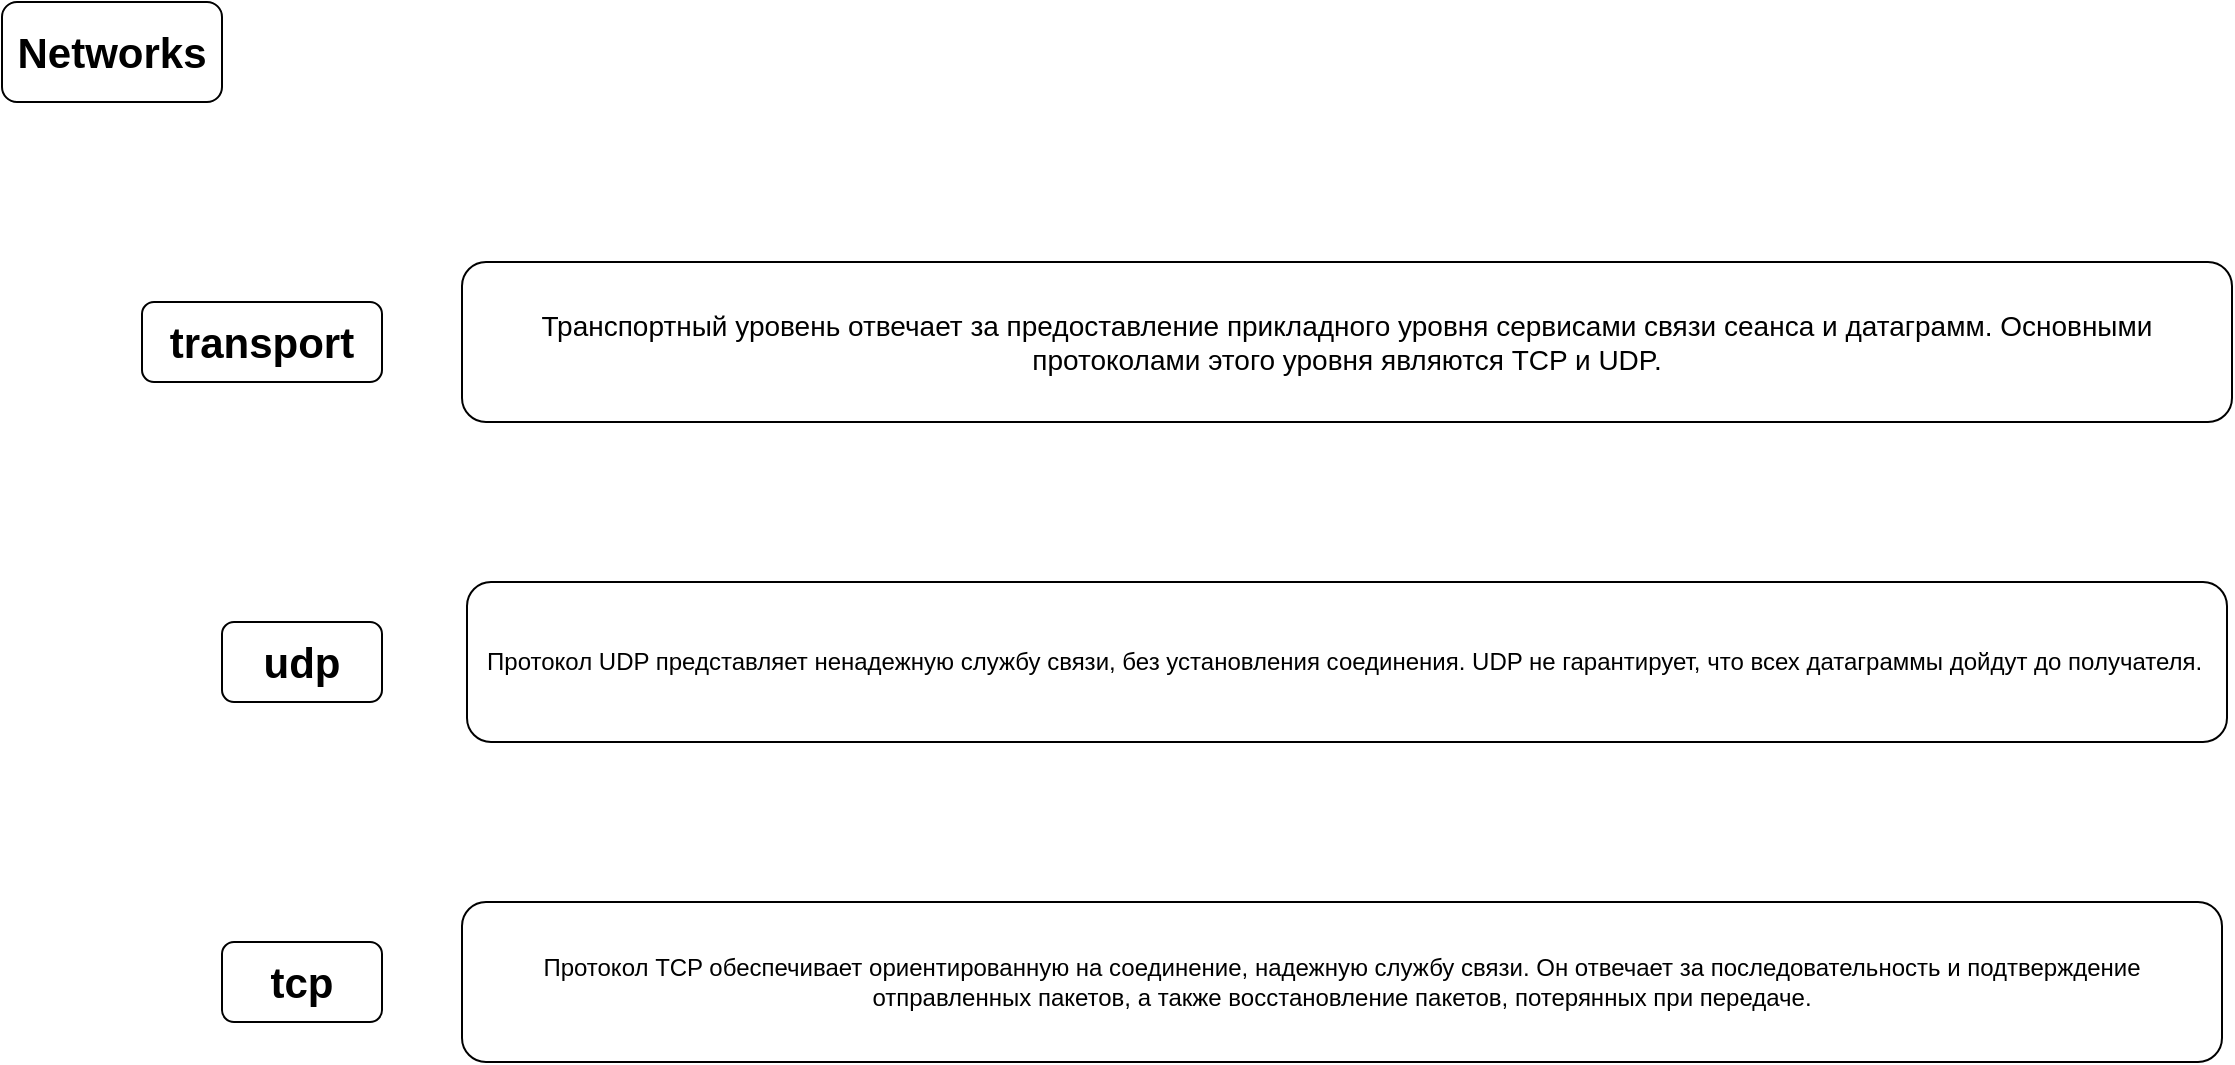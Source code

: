 <mxfile version="19.0.3" type="device"><diagram id="KxAaA6rlBIogsI1WbMCV" name="Страница 1"><mxGraphModel dx="1422" dy="878" grid="1" gridSize="10" guides="1" tooltips="1" connect="1" arrows="1" fold="1" page="1" pageScale="1" pageWidth="1169" pageHeight="827" math="0" shadow="0"><root><mxCell id="0"/><mxCell id="1" parent="0"/><mxCell id="KA2SfolVu_OJWjtw4mgf-1" value="&lt;b&gt;&lt;font style=&quot;font-size: 21px;&quot;&gt;Networks&lt;/font&gt;&lt;/b&gt;" style="rounded=1;whiteSpace=wrap;html=1;" vertex="1" parent="1"><mxGeometry x="10" y="10" width="110" height="50" as="geometry"/></mxCell><mxCell id="KA2SfolVu_OJWjtw4mgf-2" value="transport" style="rounded=1;whiteSpace=wrap;html=1;fontStyle=1;fontSize=21;" vertex="1" parent="1"><mxGeometry x="80" y="160" width="120" height="40" as="geometry"/></mxCell><mxCell id="KA2SfolVu_OJWjtw4mgf-3" value="Транспортный уровень отвечает за предоставление прикладного уровня сервисами связи сеанса и датаграмм. Основными протоколами этого уровня являются TCP и UDP." style="rounded=1;whiteSpace=wrap;html=1;fontSize=14;" vertex="1" parent="1"><mxGeometry x="240" y="140" width="885" height="80" as="geometry"/></mxCell><mxCell id="KA2SfolVu_OJWjtw4mgf-4" value="&lt;div style=&quot;font-size: 21px;&quot;&gt;tcp&lt;/div&gt;" style="rounded=1;whiteSpace=wrap;html=1;fontStyle=1;fontSize=21;" vertex="1" parent="1"><mxGeometry x="120" y="480" width="80" height="40" as="geometry"/></mxCell><mxCell id="KA2SfolVu_OJWjtw4mgf-5" value="&lt;span style=&quot;&quot;&gt;Протокол TCP обеспечивает ориентированную на соединение, надежную службу связи. Он отвечает за последовательность и подтверждение отправленных пакетов, а также восстановление пакетов, потерянных при передаче.&lt;/span&gt;" style="rounded=1;whiteSpace=wrap;html=1;" vertex="1" parent="1"><mxGeometry x="240" y="460" width="880" height="80" as="geometry"/></mxCell><mxCell id="KA2SfolVu_OJWjtw4mgf-6" value="&lt;span style=&quot;&quot;&gt;Протокол UDP представляет ненадежную службу связи, без установления соединения. UDP не гарантирует, что всех датаграммы дойдут до получателя.&amp;nbsp;&lt;/span&gt;" style="rounded=1;whiteSpace=wrap;html=1;" vertex="1" parent="1"><mxGeometry x="242.5" y="300" width="880" height="80" as="geometry"/></mxCell><mxCell id="KA2SfolVu_OJWjtw4mgf-7" value="&lt;span style=&quot;font-size: 21px;&quot;&gt;udp&lt;/span&gt;" style="rounded=1;whiteSpace=wrap;html=1;fontStyle=1;fontSize=21;" vertex="1" parent="1"><mxGeometry x="120" y="320" width="80" height="40" as="geometry"/></mxCell><mxCell id="KA2SfolVu_OJWjtw4mgf-8" style="edgeStyle=orthogonalEdgeStyle;rounded=0;orthogonalLoop=1;jettySize=auto;html=1;exitX=0.5;exitY=1;exitDx=0;exitDy=0;fontSize=21;" edge="1" parent="1" source="KA2SfolVu_OJWjtw4mgf-2" target="KA2SfolVu_OJWjtw4mgf-2"><mxGeometry relative="1" as="geometry"/></mxCell></root></mxGraphModel></diagram></mxfile>